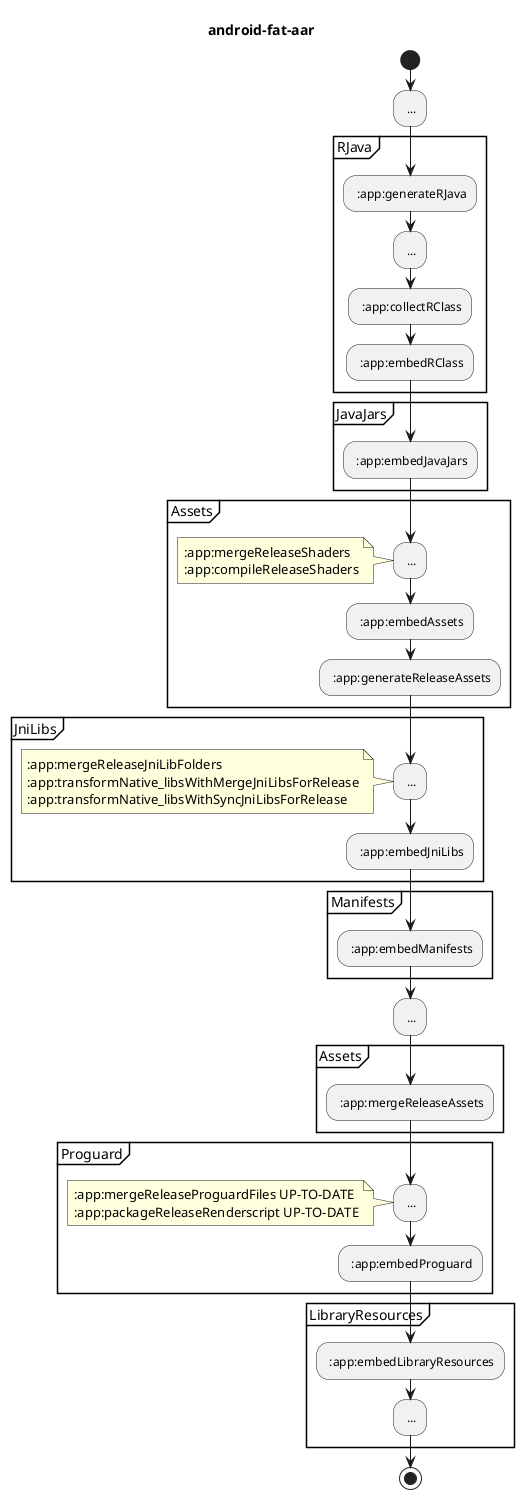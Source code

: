 @startuml
title android-fat-aar

start
: ...;
partition RJava {
: :app:generateRJava;
: ...;
: :app:collectRClass;
: :app:embedRClass;
}
partition JavaJars {
: :app:embedJavaJars;
}
partition Assets {
: ...;
note
:app:mergeReleaseShaders
:app:compileReleaseShaders
end note
: :app:embedAssets;
: :app:generateReleaseAssets;
}
partition JniLibs {
: ...;
note
:app:mergeReleaseJniLibFolders
:app:transformNative_libsWithMergeJniLibsForRelease
:app:transformNative_libsWithSyncJniLibsForRelease
end note
: :app:embedJniLibs;
}
partition Manifests {
: :app:embedManifests;
}
: ...;
partition Assets {
: :app:mergeReleaseAssets;
}
partition Proguard {
: ...;
note
:app:mergeReleaseProguardFiles UP-TO-DATE
:app:packageReleaseRenderscript UP-TO-DATE
end note
: :app:embedProguard;
}
partition LibraryResources {
: :app:embedLibraryResources;
: ...;
}

stop

@enduml